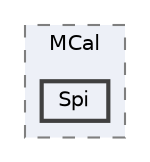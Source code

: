 digraph "Project/avProj/Debug/Bsw/MCal/Spi"
{
 // LATEX_PDF_SIZE
  bgcolor="transparent";
  edge [fontname=Helvetica,fontsize=10,labelfontname=Helvetica,labelfontsize=10];
  node [fontname=Helvetica,fontsize=10,shape=box,height=0.2,width=0.4];
  compound=true
  subgraph clusterdir_628b26c1b94761953be3f6416446fe5c {
    graph [ bgcolor="#edf0f7", pencolor="grey50", label="MCal", fontname=Helvetica,fontsize=10 style="filled,dashed", URL="dir_628b26c1b94761953be3f6416446fe5c.html",tooltip=""]
  dir_8cf007ded3ca3c34a9b01db3432b743b [label="Spi", fillcolor="#edf0f7", color="grey25", style="filled,bold", URL="dir_8cf007ded3ca3c34a9b01db3432b743b.html",tooltip=""];
  }
}

